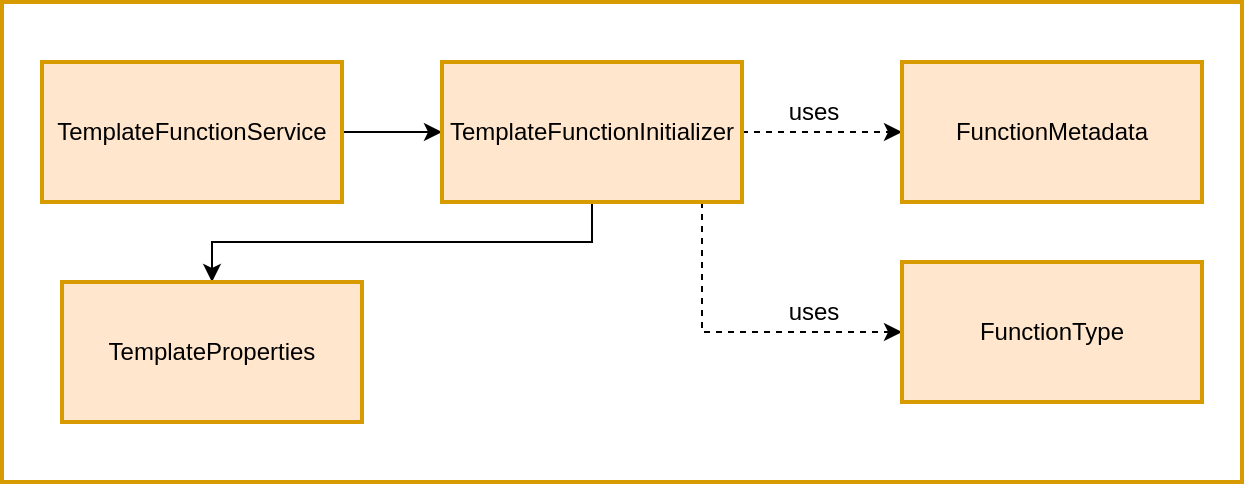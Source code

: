 <mxfile version="21.0.2" type="device"><diagram name="Page-1" id="DHiUDbjIoAKpQTATgXlS"><mxGraphModel dx="1434" dy="834" grid="1" gridSize="10" guides="1" tooltips="1" connect="1" arrows="1" fold="1" page="1" pageScale="1" pageWidth="850" pageHeight="1100" math="0" shadow="0"><root><mxCell id="0"/><mxCell id="1" parent="0"/><mxCell id="mnzmJ5d34WFHWD8JwiDK-14" value="" style="rounded=0;whiteSpace=wrap;html=1;strokeWidth=2;strokeColor=#D79B00;" vertex="1" parent="1"><mxGeometry x="80" y="220" width="620" height="240" as="geometry"/></mxCell><mxCell id="mnzmJ5d34WFHWD8JwiDK-6" style="edgeStyle=orthogonalEdgeStyle;rounded=0;orthogonalLoop=1;jettySize=auto;html=1;exitX=1;exitY=0.5;exitDx=0;exitDy=0;entryX=0;entryY=0.5;entryDx=0;entryDy=0;" edge="1" parent="1" source="mnzmJ5d34WFHWD8JwiDK-1" target="mnzmJ5d34WFHWD8JwiDK-2"><mxGeometry relative="1" as="geometry"/></mxCell><mxCell id="mnzmJ5d34WFHWD8JwiDK-7" style="edgeStyle=orthogonalEdgeStyle;rounded=0;orthogonalLoop=1;jettySize=auto;html=1;entryX=0.5;entryY=0;entryDx=0;entryDy=0;" edge="1" parent="1" source="mnzmJ5d34WFHWD8JwiDK-2" target="mnzmJ5d34WFHWD8JwiDK-3"><mxGeometry relative="1" as="geometry"><Array as="points"><mxPoint x="375" y="340"/><mxPoint x="185" y="340"/></Array></mxGeometry></mxCell><mxCell id="mnzmJ5d34WFHWD8JwiDK-1" value="TemplateFunctionService" style="rounded=0;whiteSpace=wrap;html=1;strokeWidth=2;fillColor=#ffe6cc;strokeColor=#d79b00;" vertex="1" parent="1"><mxGeometry x="100" y="250" width="150" height="70" as="geometry"/></mxCell><mxCell id="mnzmJ5d34WFHWD8JwiDK-8" style="edgeStyle=orthogonalEdgeStyle;rounded=0;orthogonalLoop=1;jettySize=auto;html=1;exitX=1;exitY=0.5;exitDx=0;exitDy=0;entryX=0;entryY=0.5;entryDx=0;entryDy=0;dashed=1;" edge="1" parent="1" source="mnzmJ5d34WFHWD8JwiDK-2" target="mnzmJ5d34WFHWD8JwiDK-4"><mxGeometry relative="1" as="geometry"/></mxCell><mxCell id="mnzmJ5d34WFHWD8JwiDK-10" style="edgeStyle=orthogonalEdgeStyle;rounded=0;orthogonalLoop=1;jettySize=auto;html=1;entryX=0;entryY=0.5;entryDx=0;entryDy=0;dashed=1;" edge="1" parent="1" source="mnzmJ5d34WFHWD8JwiDK-2" target="mnzmJ5d34WFHWD8JwiDK-5"><mxGeometry relative="1" as="geometry"><Array as="points"><mxPoint x="430" y="385"/></Array></mxGeometry></mxCell><mxCell id="mnzmJ5d34WFHWD8JwiDK-2" value="TemplateFunctionInitializer" style="rounded=0;whiteSpace=wrap;html=1;strokeWidth=2;fillColor=#ffe6cc;strokeColor=#d79b00;" vertex="1" parent="1"><mxGeometry x="300" y="250" width="150" height="70" as="geometry"/></mxCell><mxCell id="mnzmJ5d34WFHWD8JwiDK-3" value="TemplateProperties" style="rounded=0;whiteSpace=wrap;html=1;strokeWidth=2;fillColor=#ffe6cc;strokeColor=#d79b00;" vertex="1" parent="1"><mxGeometry x="110" y="360" width="150" height="70" as="geometry"/></mxCell><mxCell id="mnzmJ5d34WFHWD8JwiDK-4" value="FunctionMetadata" style="rounded=0;whiteSpace=wrap;html=1;strokeWidth=2;fillColor=#ffe6cc;strokeColor=#d79b00;" vertex="1" parent="1"><mxGeometry x="530" y="250" width="150" height="70" as="geometry"/></mxCell><mxCell id="mnzmJ5d34WFHWD8JwiDK-5" value="FunctionType" style="rounded=0;whiteSpace=wrap;html=1;strokeWidth=2;fillColor=#ffe6cc;strokeColor=#d79b00;" vertex="1" parent="1"><mxGeometry x="530" y="350" width="150" height="70" as="geometry"/></mxCell><mxCell id="mnzmJ5d34WFHWD8JwiDK-12" value="uses" style="text;html=1;strokeColor=none;fillColor=none;align=center;verticalAlign=middle;whiteSpace=wrap;rounded=0;" vertex="1" parent="1"><mxGeometry x="456" y="260" width="60" height="30" as="geometry"/></mxCell><mxCell id="mnzmJ5d34WFHWD8JwiDK-13" value="uses" style="text;html=1;strokeColor=none;fillColor=none;align=center;verticalAlign=middle;whiteSpace=wrap;rounded=0;" vertex="1" parent="1"><mxGeometry x="456" y="360" width="60" height="30" as="geometry"/></mxCell></root></mxGraphModel></diagram></mxfile>